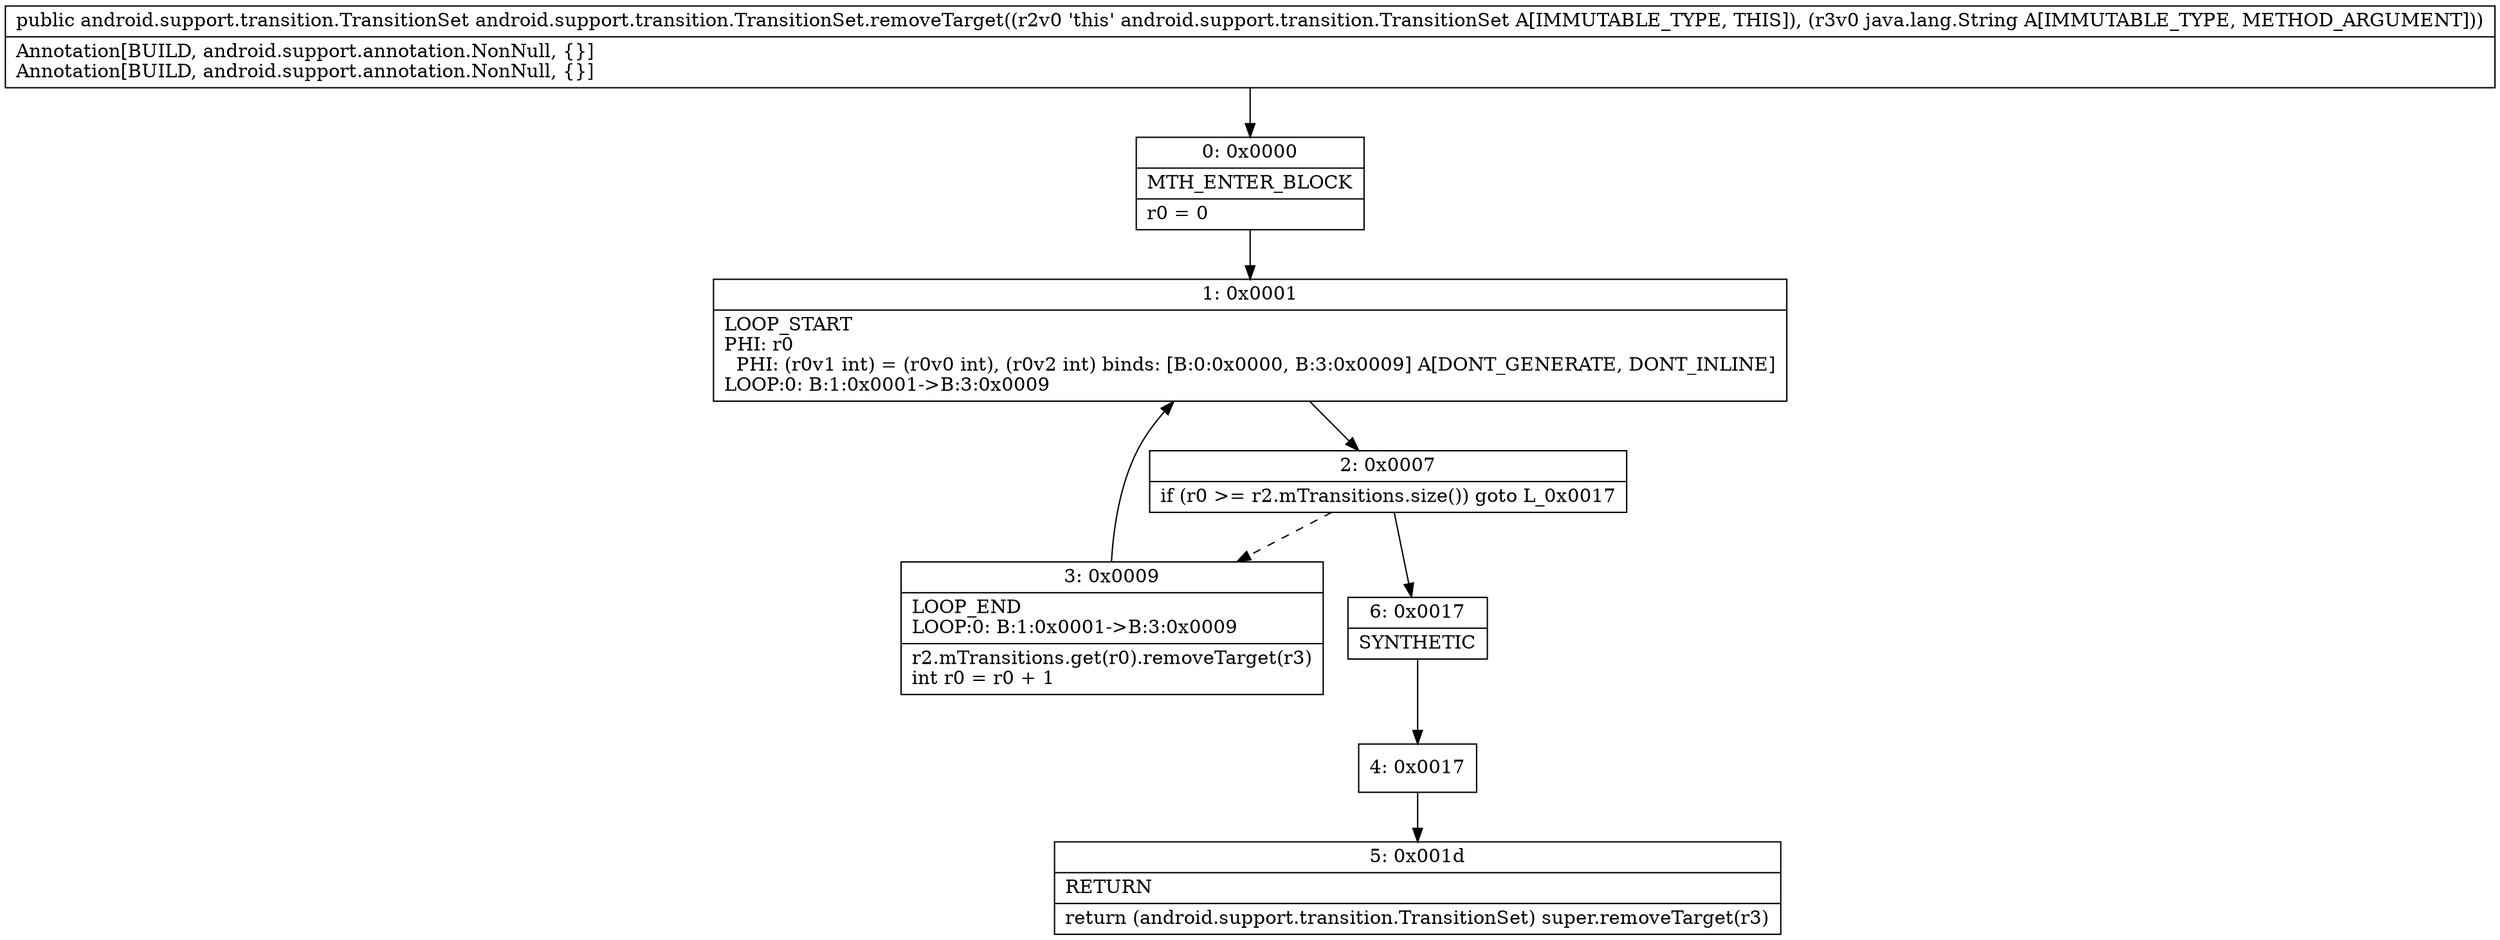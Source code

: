 digraph "CFG forandroid.support.transition.TransitionSet.removeTarget(Ljava\/lang\/String;)Landroid\/support\/transition\/TransitionSet;" {
Node_0 [shape=record,label="{0\:\ 0x0000|MTH_ENTER_BLOCK\l|r0 = 0\l}"];
Node_1 [shape=record,label="{1\:\ 0x0001|LOOP_START\lPHI: r0 \l  PHI: (r0v1 int) = (r0v0 int), (r0v2 int) binds: [B:0:0x0000, B:3:0x0009] A[DONT_GENERATE, DONT_INLINE]\lLOOP:0: B:1:0x0001\-\>B:3:0x0009\l}"];
Node_2 [shape=record,label="{2\:\ 0x0007|if (r0 \>= r2.mTransitions.size()) goto L_0x0017\l}"];
Node_3 [shape=record,label="{3\:\ 0x0009|LOOP_END\lLOOP:0: B:1:0x0001\-\>B:3:0x0009\l|r2.mTransitions.get(r0).removeTarget(r3)\lint r0 = r0 + 1\l}"];
Node_4 [shape=record,label="{4\:\ 0x0017}"];
Node_5 [shape=record,label="{5\:\ 0x001d|RETURN\l|return (android.support.transition.TransitionSet) super.removeTarget(r3)\l}"];
Node_6 [shape=record,label="{6\:\ 0x0017|SYNTHETIC\l}"];
MethodNode[shape=record,label="{public android.support.transition.TransitionSet android.support.transition.TransitionSet.removeTarget((r2v0 'this' android.support.transition.TransitionSet A[IMMUTABLE_TYPE, THIS]), (r3v0 java.lang.String A[IMMUTABLE_TYPE, METHOD_ARGUMENT]))  | Annotation[BUILD, android.support.annotation.NonNull, \{\}]\lAnnotation[BUILD, android.support.annotation.NonNull, \{\}]\l}"];
MethodNode -> Node_0;
Node_0 -> Node_1;
Node_1 -> Node_2;
Node_2 -> Node_3[style=dashed];
Node_2 -> Node_6;
Node_3 -> Node_1;
Node_4 -> Node_5;
Node_6 -> Node_4;
}

